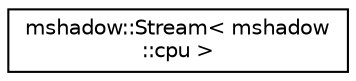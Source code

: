 digraph "Graphical Class Hierarchy"
{
 // LATEX_PDF_SIZE
  edge [fontname="Helvetica",fontsize="10",labelfontname="Helvetica",labelfontsize="10"];
  node [fontname="Helvetica",fontsize="10",shape=record];
  rankdir="LR";
  Node0 [label="mshadow::Stream\< mshadow\l::cpu \>",height=0.2,width=0.4,color="black", fillcolor="white", style="filled",URL="$structmshadow_1_1Stream.html",tooltip=" "];
}
